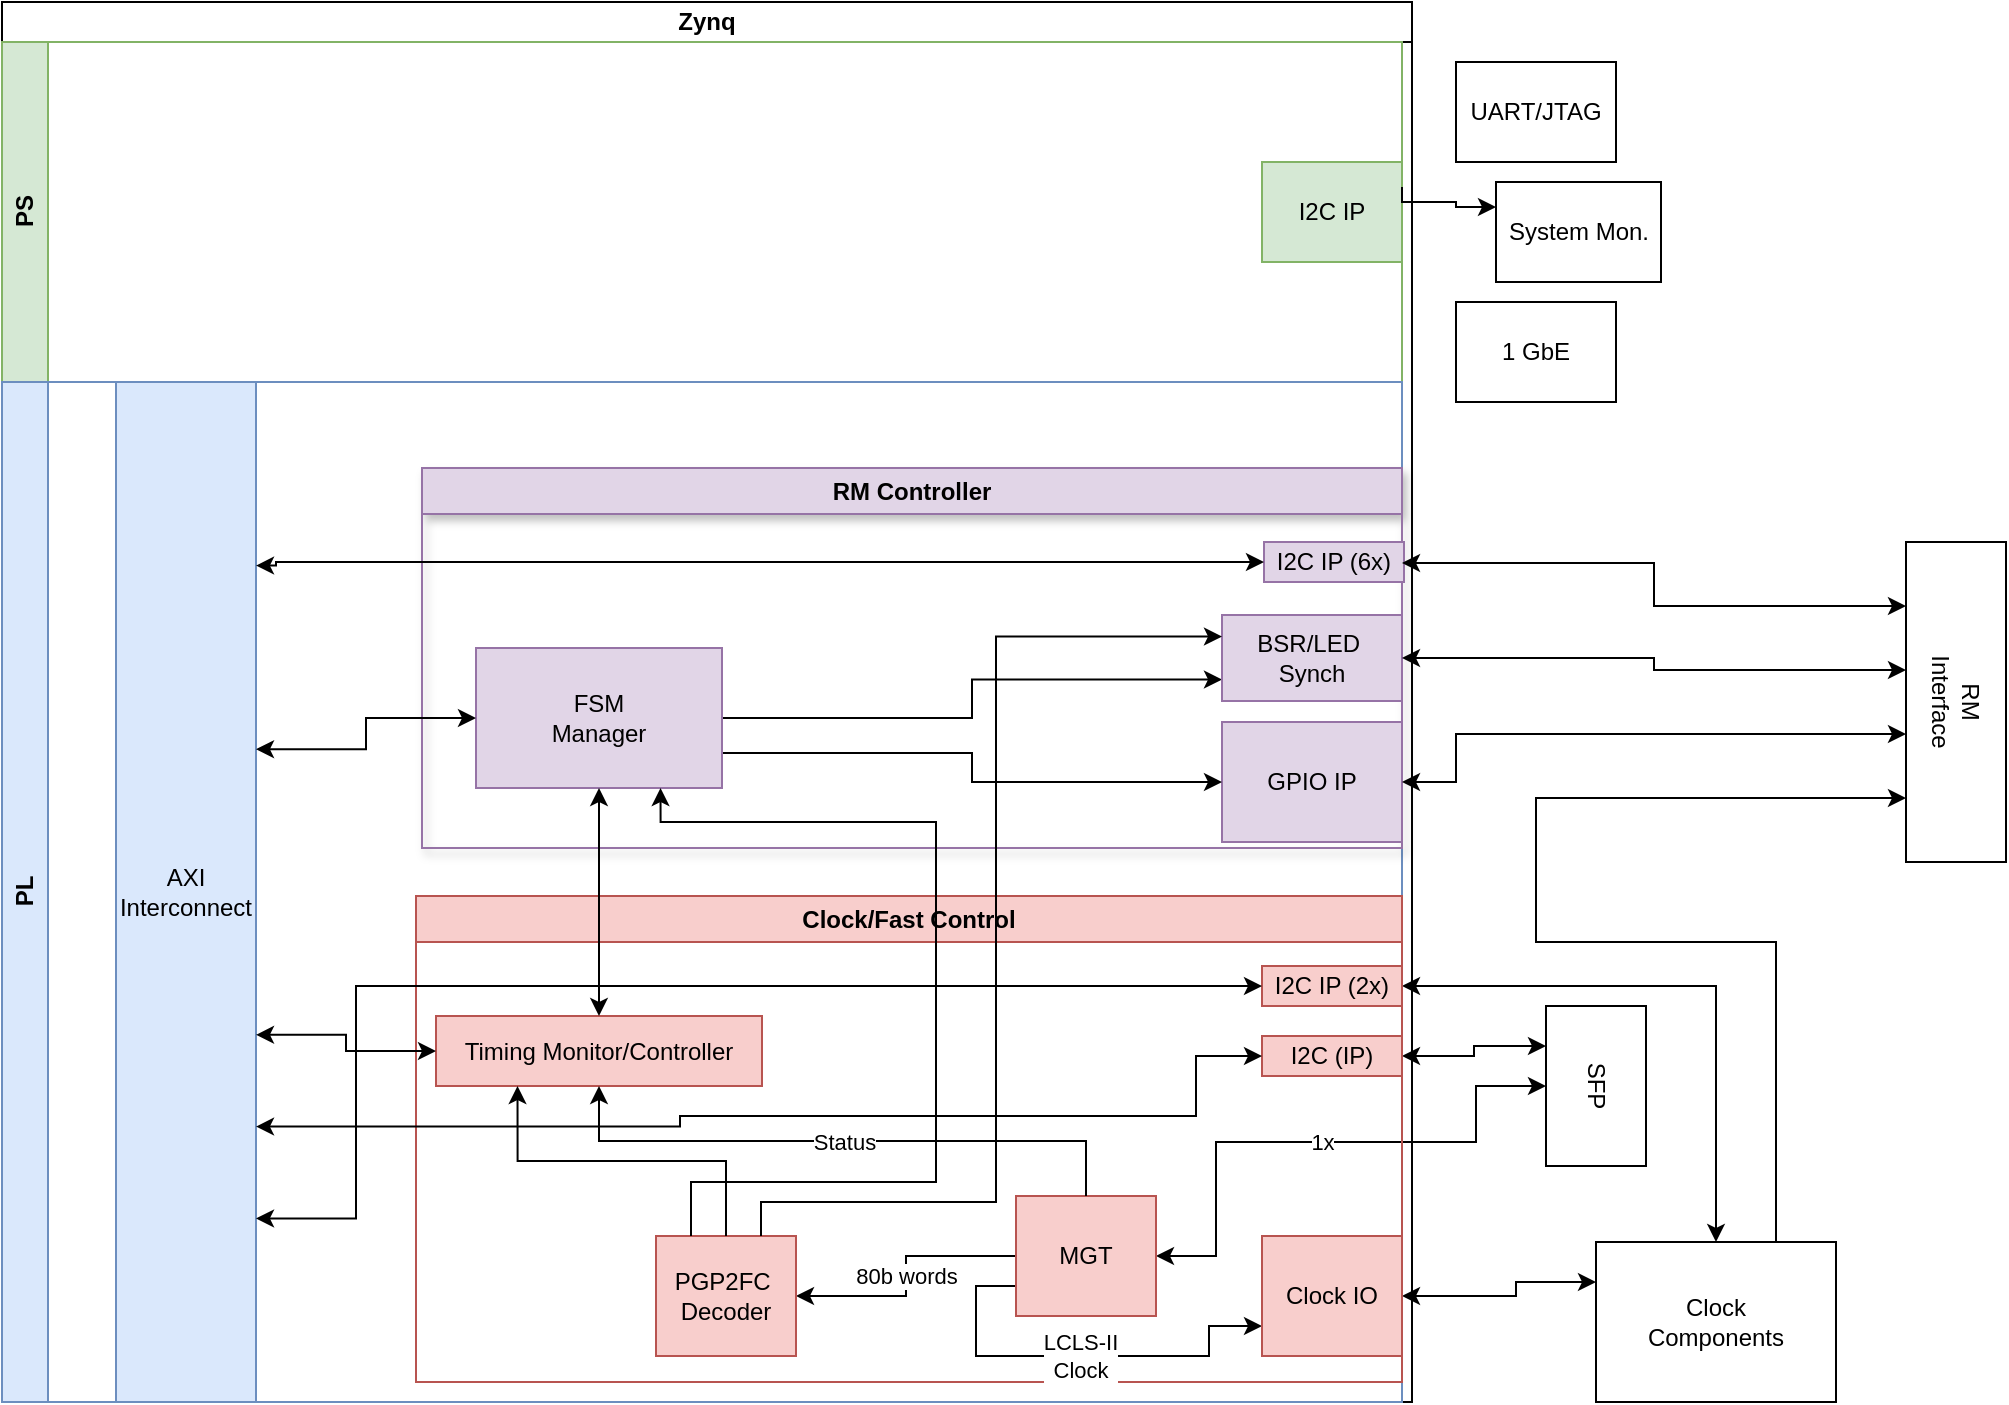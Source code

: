<mxfile version="23.1.6" type="github">
  <diagram name="Page-1" id="CqhaXGUnET5LxAteUmj5">
    <mxGraphModel dx="2074" dy="1140" grid="1" gridSize="10" guides="1" tooltips="1" connect="1" arrows="1" fold="1" page="1" pageScale="1" pageWidth="850" pageHeight="1100" math="0" shadow="0">
      <root>
        <mxCell id="0" />
        <mxCell id="1" parent="0" />
        <mxCell id="Aew9ZYFixLs8qTHqgGnk-2" value="Zynq" style="swimlane;whiteSpace=wrap;html=1;startSize=20;" parent="1" vertex="1">
          <mxGeometry x="73" y="50" width="705" height="700" as="geometry" />
        </mxCell>
        <mxCell id="Aew9ZYFixLs8qTHqgGnk-7" value="PS" style="swimlane;horizontal=0;whiteSpace=wrap;html=1;startSize=23;fillColor=#d5e8d4;strokeColor=#82b366;" parent="Aew9ZYFixLs8qTHqgGnk-2" vertex="1">
          <mxGeometry y="20" width="700" height="170" as="geometry">
            <mxRectangle y="30" width="50" height="40" as="alternateBounds" />
          </mxGeometry>
        </mxCell>
        <mxCell id="Aew9ZYFixLs8qTHqgGnk-25" value="I2C IP" style="rounded=0;whiteSpace=wrap;html=1;fillColor=#d5e8d4;strokeColor=#82b366;" parent="Aew9ZYFixLs8qTHqgGnk-7" vertex="1">
          <mxGeometry x="630" y="60" width="70" height="50" as="geometry" />
        </mxCell>
        <mxCell id="Aew9ZYFixLs8qTHqgGnk-9" value="PL" style="swimlane;horizontal=0;whiteSpace=wrap;html=1;startSize=23;fillColor=#dae8fc;strokeColor=#6c8ebf;" parent="Aew9ZYFixLs8qTHqgGnk-2" vertex="1">
          <mxGeometry y="190" width="700" height="510" as="geometry">
            <mxRectangle y="30" width="50" height="40" as="alternateBounds" />
          </mxGeometry>
        </mxCell>
        <mxCell id="Aew9ZYFixLs8qTHqgGnk-12" value="AXI&lt;br&gt;Interconnect" style="rounded=0;whiteSpace=wrap;html=1;points=[[0,0,0,0,0],[0,0.25,0,0,0],[0,0.5,0,0,0],[0,0.75,0,0,0],[0,1,0,0,0],[0.25,0,0,0,0],[0.25,1,0,0,0],[0.5,0,0,0,0],[0.5,1,0,0,0],[0.75,0,0,0,0],[0.75,1,0,0,0],[1,0,0,0,0],[1,0.09,0,0,0],[1,0.18,0,0,0],[1,0.27,0,0,0],[1,0.36,0,0,0],[1,0.45,0,0,0],[1,0.55,0,0,0],[1,0.64,0,0,0],[1,0.73,0,0,0],[1,0.82,0,0,0],[1,0.91,0,0,0],[1,1,0,0,0]];fillColor=#dae8fc;strokeColor=#6c8ebf;" parent="Aew9ZYFixLs8qTHqgGnk-9" vertex="1">
          <mxGeometry x="57" width="70" height="510" as="geometry" />
        </mxCell>
        <mxCell id="Aew9ZYFixLs8qTHqgGnk-63" value="RM Controller" style="swimlane;whiteSpace=wrap;html=1;shadow=1;fillColor=#e1d5e7;strokeColor=#9673a6;" parent="Aew9ZYFixLs8qTHqgGnk-9" vertex="1">
          <mxGeometry x="210" y="43" width="490" height="190" as="geometry" />
        </mxCell>
        <mxCell id="Aew9ZYFixLs8qTHqgGnk-15" value="I2C IP (6x)" style="rounded=0;whiteSpace=wrap;html=1;fillColor=#e1d5e7;strokeColor=#9673a6;" parent="Aew9ZYFixLs8qTHqgGnk-63" vertex="1">
          <mxGeometry x="421" y="37" width="70" height="20" as="geometry" />
        </mxCell>
        <mxCell id="Aew9ZYFixLs8qTHqgGnk-67" value="GPIO IP" style="rounded=0;whiteSpace=wrap;html=1;fillColor=#e1d5e7;strokeColor=#9673a6;" parent="Aew9ZYFixLs8qTHqgGnk-63" vertex="1">
          <mxGeometry x="400" y="127" width="90" height="60" as="geometry" />
        </mxCell>
        <mxCell id="cQSuOGyOB_pb9bCfW72r-6" style="edgeStyle=orthogonalEdgeStyle;rounded=0;orthogonalLoop=1;jettySize=auto;html=1;exitX=1;exitY=0.75;exitDx=0;exitDy=0;entryX=0;entryY=0.5;entryDx=0;entryDy=0;" parent="Aew9ZYFixLs8qTHqgGnk-63" source="cQSuOGyOB_pb9bCfW72r-3" target="Aew9ZYFixLs8qTHqgGnk-67" edge="1">
          <mxGeometry relative="1" as="geometry" />
        </mxCell>
        <mxCell id="cQSuOGyOB_pb9bCfW72r-7" style="edgeStyle=orthogonalEdgeStyle;rounded=0;orthogonalLoop=1;jettySize=auto;html=1;exitX=1;exitY=0.5;exitDx=0;exitDy=0;entryX=0;entryY=0.75;entryDx=0;entryDy=0;" parent="Aew9ZYFixLs8qTHqgGnk-63" source="cQSuOGyOB_pb9bCfW72r-3" target="cQSuOGyOB_pb9bCfW72r-4" edge="1">
          <mxGeometry relative="1" as="geometry" />
        </mxCell>
        <mxCell id="cQSuOGyOB_pb9bCfW72r-3" value="FSM&lt;br&gt;Manager" style="rounded=0;whiteSpace=wrap;html=1;fillColor=#e1d5e7;strokeColor=#9673a6;" parent="Aew9ZYFixLs8qTHqgGnk-63" vertex="1">
          <mxGeometry x="27" y="90" width="123" height="70" as="geometry" />
        </mxCell>
        <mxCell id="cQSuOGyOB_pb9bCfW72r-4" value="BSR/LED&amp;nbsp;&lt;br&gt;Synch" style="rounded=0;whiteSpace=wrap;html=1;fillColor=#e1d5e7;strokeColor=#9673a6;" parent="Aew9ZYFixLs8qTHqgGnk-63" vertex="1">
          <mxGeometry x="400" y="73.5" width="90" height="43" as="geometry" />
        </mxCell>
        <mxCell id="cQSuOGyOB_pb9bCfW72r-9" style="edgeStyle=orthogonalEdgeStyle;rounded=0;orthogonalLoop=1;jettySize=auto;html=1;exitX=0;exitY=0.5;exitDx=0;exitDy=0;entryX=1;entryY=0.18;entryDx=0;entryDy=0;entryPerimeter=0;startArrow=classic;startFill=1;" parent="Aew9ZYFixLs8qTHqgGnk-9" source="Aew9ZYFixLs8qTHqgGnk-15" target="Aew9ZYFixLs8qTHqgGnk-12" edge="1">
          <mxGeometry relative="1" as="geometry">
            <Array as="points">
              <mxPoint x="137" y="90" />
              <mxPoint x="137" y="92" />
            </Array>
          </mxGeometry>
        </mxCell>
        <mxCell id="cQSuOGyOB_pb9bCfW72r-13" style="edgeStyle=orthogonalEdgeStyle;rounded=0;orthogonalLoop=1;jettySize=auto;html=1;exitX=0;exitY=0.5;exitDx=0;exitDy=0;entryX=1;entryY=0.36;entryDx=0;entryDy=0;entryPerimeter=0;startArrow=classic;startFill=1;" parent="Aew9ZYFixLs8qTHqgGnk-9" source="cQSuOGyOB_pb9bCfW72r-3" target="Aew9ZYFixLs8qTHqgGnk-12" edge="1">
          <mxGeometry relative="1" as="geometry" />
        </mxCell>
        <mxCell id="GRR1u5Q0CJ5hzIqDat_0-3" style="edgeStyle=orthogonalEdgeStyle;rounded=0;orthogonalLoop=1;jettySize=auto;html=1;exitX=0.2;exitY=1;exitDx=0;exitDy=0;exitPerimeter=0;entryX=1;entryY=0.25;entryDx=0;entryDy=0;startArrow=classic;startFill=1;" edge="1" parent="1" source="Aew9ZYFixLs8qTHqgGnk-18" target="Aew9ZYFixLs8qTHqgGnk-63">
          <mxGeometry relative="1" as="geometry" />
        </mxCell>
        <mxCell id="Aew9ZYFixLs8qTHqgGnk-18" value="RM&lt;br&gt;Interface" style="rounded=0;whiteSpace=wrap;html=1;rotation=90;points=[[0,0,0,0,0],[0,0.2,0,0,0],[0,0.25,0,0,0],[0,0.4,0,0,0],[0,0.5,0,0,0],[0,0.6,0,0,0],[0,0.75,0,0,0],[0,0.8,0,0,0],[0,1,0,0,0],[0.2,1,0,0,0],[0.25,0,0,0,0],[0.4,1,0,0,0],[0.5,0,0,0,0],[0.6,1,0,0,0],[0.75,0,0,0,0],[0.8,1,0,0,0],[1,0,0,0,0],[1,0.25,0,0,0],[1,0.5,0,0,0],[1,0.75,0,0,0],[1,1,0,0,0]];" parent="1" vertex="1">
          <mxGeometry x="970" y="375" width="160" height="50" as="geometry" />
        </mxCell>
        <mxCell id="Aew9ZYFixLs8qTHqgGnk-44" value="1x" style="edgeStyle=orthogonalEdgeStyle;rounded=0;orthogonalLoop=1;jettySize=auto;html=1;exitX=0.5;exitY=1;exitDx=0;exitDy=0;entryX=1;entryY=0.5;entryDx=0;entryDy=0;startArrow=classic;startFill=1;" parent="1" source="Aew9ZYFixLs8qTHqgGnk-20" target="Aew9ZYFixLs8qTHqgGnk-32" edge="1">
          <mxGeometry relative="1" as="geometry">
            <Array as="points">
              <mxPoint x="810" y="592" />
              <mxPoint x="810" y="620" />
              <mxPoint x="680" y="620" />
              <mxPoint x="680" y="677" />
            </Array>
          </mxGeometry>
        </mxCell>
        <mxCell id="Aew9ZYFixLs8qTHqgGnk-57" style="edgeStyle=orthogonalEdgeStyle;rounded=0;orthogonalLoop=1;jettySize=auto;html=1;exitX=0.25;exitY=1;exitDx=0;exitDy=0;entryX=1;entryY=0.5;entryDx=0;entryDy=0;startArrow=classic;startFill=1;" parent="1" source="Aew9ZYFixLs8qTHqgGnk-20" target="Aew9ZYFixLs8qTHqgGnk-17" edge="1">
          <mxGeometry relative="1" as="geometry" />
        </mxCell>
        <mxCell id="Aew9ZYFixLs8qTHqgGnk-20" value="SFP" style="rounded=0;whiteSpace=wrap;html=1;rotation=90;" parent="1" vertex="1">
          <mxGeometry x="830" y="567" width="80" height="50" as="geometry" />
        </mxCell>
        <mxCell id="Aew9ZYFixLs8qTHqgGnk-23" value="System Mon." style="rounded=0;whiteSpace=wrap;html=1;rotation=0;" parent="1" vertex="1">
          <mxGeometry x="820" y="140" width="82.5" height="50" as="geometry" />
        </mxCell>
        <mxCell id="Aew9ZYFixLs8qTHqgGnk-49" style="edgeStyle=orthogonalEdgeStyle;rounded=0;orthogonalLoop=1;jettySize=auto;html=1;exitX=0.5;exitY=0;exitDx=0;exitDy=0;entryX=1;entryY=0.5;entryDx=0;entryDy=0;startArrow=classic;startFill=1;" parent="1" source="Aew9ZYFixLs8qTHqgGnk-27" target="Aew9ZYFixLs8qTHqgGnk-31" edge="1">
          <mxGeometry relative="1" as="geometry">
            <Array as="points">
              <mxPoint x="930" y="542" />
            </Array>
          </mxGeometry>
        </mxCell>
        <mxCell id="Aew9ZYFixLs8qTHqgGnk-51" style="edgeStyle=orthogonalEdgeStyle;rounded=0;orthogonalLoop=1;jettySize=auto;html=1;exitX=0;exitY=0.25;exitDx=0;exitDy=0;entryX=1;entryY=0.5;entryDx=0;entryDy=0;startArrow=classic;startFill=1;" parent="1" source="Aew9ZYFixLs8qTHqgGnk-27" target="Aew9ZYFixLs8qTHqgGnk-28" edge="1">
          <mxGeometry relative="1" as="geometry">
            <Array as="points">
              <mxPoint x="830" y="690" />
              <mxPoint x="830" y="697" />
            </Array>
          </mxGeometry>
        </mxCell>
        <mxCell id="cQSuOGyOB_pb9bCfW72r-11" style="edgeStyle=orthogonalEdgeStyle;rounded=0;orthogonalLoop=1;jettySize=auto;html=1;exitX=0.75;exitY=0;exitDx=0;exitDy=0;entryX=0.8;entryY=1;entryDx=0;entryDy=0;entryPerimeter=0;" parent="1" source="Aew9ZYFixLs8qTHqgGnk-27" target="Aew9ZYFixLs8qTHqgGnk-18" edge="1">
          <mxGeometry relative="1" as="geometry">
            <Array as="points">
              <mxPoint x="960" y="520" />
              <mxPoint x="840" y="520" />
              <mxPoint x="840" y="448" />
            </Array>
          </mxGeometry>
        </mxCell>
        <mxCell id="Aew9ZYFixLs8qTHqgGnk-27" value="Clock&lt;br&gt;Components" style="rounded=0;whiteSpace=wrap;html=1;rotation=0;" parent="1" vertex="1">
          <mxGeometry x="870" y="670" width="120" height="80" as="geometry" />
        </mxCell>
        <mxCell id="Aew9ZYFixLs8qTHqgGnk-29" value="1 GbE" style="rounded=0;whiteSpace=wrap;html=1;rotation=0;" parent="1" vertex="1">
          <mxGeometry x="800" y="200" width="80" height="50" as="geometry" />
        </mxCell>
        <mxCell id="Aew9ZYFixLs8qTHqgGnk-30" value="UART/JTAG" style="rounded=0;whiteSpace=wrap;html=1;rotation=0;" parent="1" vertex="1">
          <mxGeometry x="800" y="80" width="80" height="50" as="geometry" />
        </mxCell>
        <mxCell id="Aew9ZYFixLs8qTHqgGnk-53" value="Clock/Fast Control" style="swimlane;whiteSpace=wrap;html=1;fillColor=#f8cecc;strokeColor=#b85450;" parent="1" vertex="1">
          <mxGeometry x="280" y="497" width="493" height="243" as="geometry" />
        </mxCell>
        <mxCell id="Aew9ZYFixLs8qTHqgGnk-33" value="Timing Monitor/Controller" style="rounded=0;whiteSpace=wrap;html=1;fillColor=#f8cecc;strokeColor=#b85450;" parent="Aew9ZYFixLs8qTHqgGnk-53" vertex="1">
          <mxGeometry x="10" y="60" width="163" height="35" as="geometry" />
        </mxCell>
        <mxCell id="Aew9ZYFixLs8qTHqgGnk-59" value="80b words" style="edgeStyle=orthogonalEdgeStyle;rounded=0;orthogonalLoop=1;jettySize=auto;html=1;exitX=0;exitY=0.5;exitDx=0;exitDy=0;entryX=1;entryY=0.5;entryDx=0;entryDy=0;" parent="Aew9ZYFixLs8qTHqgGnk-53" source="Aew9ZYFixLs8qTHqgGnk-32" target="Aew9ZYFixLs8qTHqgGnk-21" edge="1">
          <mxGeometry relative="1" as="geometry" />
        </mxCell>
        <mxCell id="cQSuOGyOB_pb9bCfW72r-1" value="LCLS-II&lt;br&gt;Clock" style="edgeStyle=orthogonalEdgeStyle;rounded=0;orthogonalLoop=1;jettySize=auto;html=1;exitX=0;exitY=0.75;exitDx=0;exitDy=0;entryX=0;entryY=0.75;entryDx=0;entryDy=0;" parent="Aew9ZYFixLs8qTHqgGnk-53" source="Aew9ZYFixLs8qTHqgGnk-32" target="Aew9ZYFixLs8qTHqgGnk-28" edge="1">
          <mxGeometry relative="1" as="geometry">
            <mxPoint x="50" y="-47" as="targetPoint" />
          </mxGeometry>
        </mxCell>
        <mxCell id="Aew9ZYFixLs8qTHqgGnk-32" value="MGT" style="rounded=0;whiteSpace=wrap;html=1;fillColor=#f8cecc;strokeColor=#b85450;" parent="Aew9ZYFixLs8qTHqgGnk-53" vertex="1">
          <mxGeometry x="300" y="150" width="70" height="60" as="geometry" />
        </mxCell>
        <mxCell id="Aew9ZYFixLs8qTHqgGnk-17" value="I2C (IP)" style="rounded=0;whiteSpace=wrap;html=1;fillColor=#f8cecc;strokeColor=#b85450;" parent="Aew9ZYFixLs8qTHqgGnk-53" vertex="1">
          <mxGeometry x="423" y="70" width="70" height="20" as="geometry" />
        </mxCell>
        <mxCell id="Aew9ZYFixLs8qTHqgGnk-21" value="PGP2FC&amp;nbsp;&lt;br&gt;Decoder" style="rounded=0;whiteSpace=wrap;html=1;fillColor=#f8cecc;strokeColor=#b85450;" parent="Aew9ZYFixLs8qTHqgGnk-53" vertex="1">
          <mxGeometry x="120" y="170" width="70" height="60" as="geometry" />
        </mxCell>
        <mxCell id="Aew9ZYFixLs8qTHqgGnk-28" value="Clock IO" style="rounded=0;whiteSpace=wrap;html=1;fillColor=#f8cecc;strokeColor=#b85450;" parent="Aew9ZYFixLs8qTHqgGnk-53" vertex="1">
          <mxGeometry x="423" y="170" width="70" height="60" as="geometry" />
        </mxCell>
        <mxCell id="Aew9ZYFixLs8qTHqgGnk-31" value="I2C IP (2x)" style="rounded=0;whiteSpace=wrap;html=1;fillColor=#f8cecc;strokeColor=#b85450;" parent="Aew9ZYFixLs8qTHqgGnk-53" vertex="1">
          <mxGeometry x="423" y="35" width="70" height="20" as="geometry" />
        </mxCell>
        <mxCell id="Aew9ZYFixLs8qTHqgGnk-42" value="Status" style="edgeStyle=orthogonalEdgeStyle;rounded=0;orthogonalLoop=1;jettySize=auto;html=1;exitX=0.5;exitY=0;exitDx=0;exitDy=0;entryX=0.5;entryY=1;entryDx=0;entryDy=0;" parent="Aew9ZYFixLs8qTHqgGnk-53" source="Aew9ZYFixLs8qTHqgGnk-32" target="Aew9ZYFixLs8qTHqgGnk-33" edge="1">
          <mxGeometry x="-0.004" relative="1" as="geometry">
            <mxPoint as="offset" />
          </mxGeometry>
        </mxCell>
        <mxCell id="Aew9ZYFixLs8qTHqgGnk-39" style="edgeStyle=orthogonalEdgeStyle;rounded=0;orthogonalLoop=1;jettySize=auto;html=1;exitX=0.25;exitY=1;exitDx=0;exitDy=0;entryX=0.5;entryY=0;entryDx=0;entryDy=0;startArrow=classic;startFill=1;endArrow=none;endFill=0;" parent="Aew9ZYFixLs8qTHqgGnk-53" source="Aew9ZYFixLs8qTHqgGnk-33" target="Aew9ZYFixLs8qTHqgGnk-21" edge="1">
          <mxGeometry relative="1" as="geometry" />
        </mxCell>
        <mxCell id="cQSuOGyOB_pb9bCfW72r-2" style="edgeStyle=orthogonalEdgeStyle;rounded=0;orthogonalLoop=1;jettySize=auto;html=1;exitX=1;exitY=0.25;exitDx=0;exitDy=0;entryX=0;entryY=0.25;entryDx=0;entryDy=0;" parent="1" source="Aew9ZYFixLs8qTHqgGnk-25" target="Aew9ZYFixLs8qTHqgGnk-23" edge="1">
          <mxGeometry relative="1" as="geometry">
            <Array as="points">
              <mxPoint x="773" y="150" />
              <mxPoint x="800" y="150" />
            </Array>
          </mxGeometry>
        </mxCell>
        <mxCell id="cQSuOGyOB_pb9bCfW72r-5" style="edgeStyle=orthogonalEdgeStyle;rounded=0;orthogonalLoop=1;jettySize=auto;html=1;exitX=0.75;exitY=0;exitDx=0;exitDy=0;entryX=0;entryY=0.25;entryDx=0;entryDy=0;" parent="1" source="Aew9ZYFixLs8qTHqgGnk-21" target="cQSuOGyOB_pb9bCfW72r-4" edge="1">
          <mxGeometry relative="1" as="geometry">
            <Array as="points">
              <mxPoint x="453" y="650" />
              <mxPoint x="570" y="650" />
              <mxPoint x="570" y="367" />
            </Array>
          </mxGeometry>
        </mxCell>
        <mxCell id="cQSuOGyOB_pb9bCfW72r-8" style="edgeStyle=orthogonalEdgeStyle;rounded=0;orthogonalLoop=1;jettySize=auto;html=1;exitX=0.5;exitY=0;exitDx=0;exitDy=0;entryX=0.5;entryY=1;entryDx=0;entryDy=0;startArrow=classic;startFill=1;" parent="1" source="Aew9ZYFixLs8qTHqgGnk-33" target="cQSuOGyOB_pb9bCfW72r-3" edge="1">
          <mxGeometry relative="1" as="geometry" />
        </mxCell>
        <mxCell id="cQSuOGyOB_pb9bCfW72r-10" style="edgeStyle=orthogonalEdgeStyle;rounded=0;orthogonalLoop=1;jettySize=auto;html=1;exitX=0;exitY=0.5;exitDx=0;exitDy=0;entryX=1;entryY=0.64;entryDx=0;entryDy=0;entryPerimeter=0;startArrow=classic;startFill=1;" parent="1" source="Aew9ZYFixLs8qTHqgGnk-33" target="Aew9ZYFixLs8qTHqgGnk-12" edge="1">
          <mxGeometry relative="1" as="geometry" />
        </mxCell>
        <mxCell id="cQSuOGyOB_pb9bCfW72r-12" style="edgeStyle=orthogonalEdgeStyle;rounded=0;orthogonalLoop=1;jettySize=auto;html=1;exitX=0.25;exitY=0;exitDx=0;exitDy=0;entryX=0.75;entryY=1;entryDx=0;entryDy=0;" parent="1" source="Aew9ZYFixLs8qTHqgGnk-21" target="cQSuOGyOB_pb9bCfW72r-3" edge="1">
          <mxGeometry relative="1" as="geometry">
            <Array as="points">
              <mxPoint x="418" y="640" />
              <mxPoint x="540" y="640" />
              <mxPoint x="540" y="460" />
              <mxPoint x="402" y="460" />
            </Array>
          </mxGeometry>
        </mxCell>
        <mxCell id="GRR1u5Q0CJ5hzIqDat_0-1" style="edgeStyle=orthogonalEdgeStyle;rounded=0;orthogonalLoop=1;jettySize=auto;html=1;exitX=1;exitY=0.5;exitDx=0;exitDy=0;entryX=0.6;entryY=1;entryDx=0;entryDy=0;startArrow=classic;startFill=1;entryPerimeter=0;" edge="1" parent="1" source="Aew9ZYFixLs8qTHqgGnk-67" target="Aew9ZYFixLs8qTHqgGnk-18">
          <mxGeometry relative="1" as="geometry">
            <Array as="points">
              <mxPoint x="800" y="440" />
              <mxPoint x="800" y="416" />
            </Array>
          </mxGeometry>
        </mxCell>
        <mxCell id="GRR1u5Q0CJ5hzIqDat_0-2" style="edgeStyle=orthogonalEdgeStyle;rounded=0;orthogonalLoop=1;jettySize=auto;html=1;exitX=1;exitY=0.5;exitDx=0;exitDy=0;entryX=0.4;entryY=1;entryDx=0;entryDy=0;startArrow=classic;startFill=1;entryPerimeter=0;" edge="1" parent="1" source="cQSuOGyOB_pb9bCfW72r-4" target="Aew9ZYFixLs8qTHqgGnk-18">
          <mxGeometry relative="1" as="geometry" />
        </mxCell>
        <mxCell id="Aew9ZYFixLs8qTHqgGnk-58" style="edgeStyle=orthogonalEdgeStyle;rounded=0;orthogonalLoop=1;jettySize=auto;html=1;exitX=1;exitY=0.73;exitDx=0;exitDy=0;entryX=0;entryY=0.5;entryDx=0;entryDy=0;startArrow=classic;startFill=1;exitPerimeter=0;" parent="1" source="Aew9ZYFixLs8qTHqgGnk-12" target="Aew9ZYFixLs8qTHqgGnk-17" edge="1">
          <mxGeometry relative="1" as="geometry">
            <Array as="points">
              <mxPoint x="412" y="612" />
              <mxPoint x="412" y="607" />
              <mxPoint x="670" y="607" />
              <mxPoint x="670" y="577" />
            </Array>
          </mxGeometry>
        </mxCell>
        <mxCell id="Aew9ZYFixLs8qTHqgGnk-60" style="edgeStyle=orthogonalEdgeStyle;rounded=0;orthogonalLoop=1;jettySize=auto;html=1;exitX=1;exitY=0.82;exitDx=0;exitDy=0;entryX=0;entryY=0.5;entryDx=0;entryDy=0;startArrow=classic;startFill=1;exitPerimeter=0;" parent="1" source="Aew9ZYFixLs8qTHqgGnk-12" target="Aew9ZYFixLs8qTHqgGnk-31" edge="1">
          <mxGeometry relative="1" as="geometry">
            <Array as="points">
              <mxPoint x="250" y="658" />
              <mxPoint x="250" y="542" />
            </Array>
          </mxGeometry>
        </mxCell>
      </root>
    </mxGraphModel>
  </diagram>
</mxfile>
